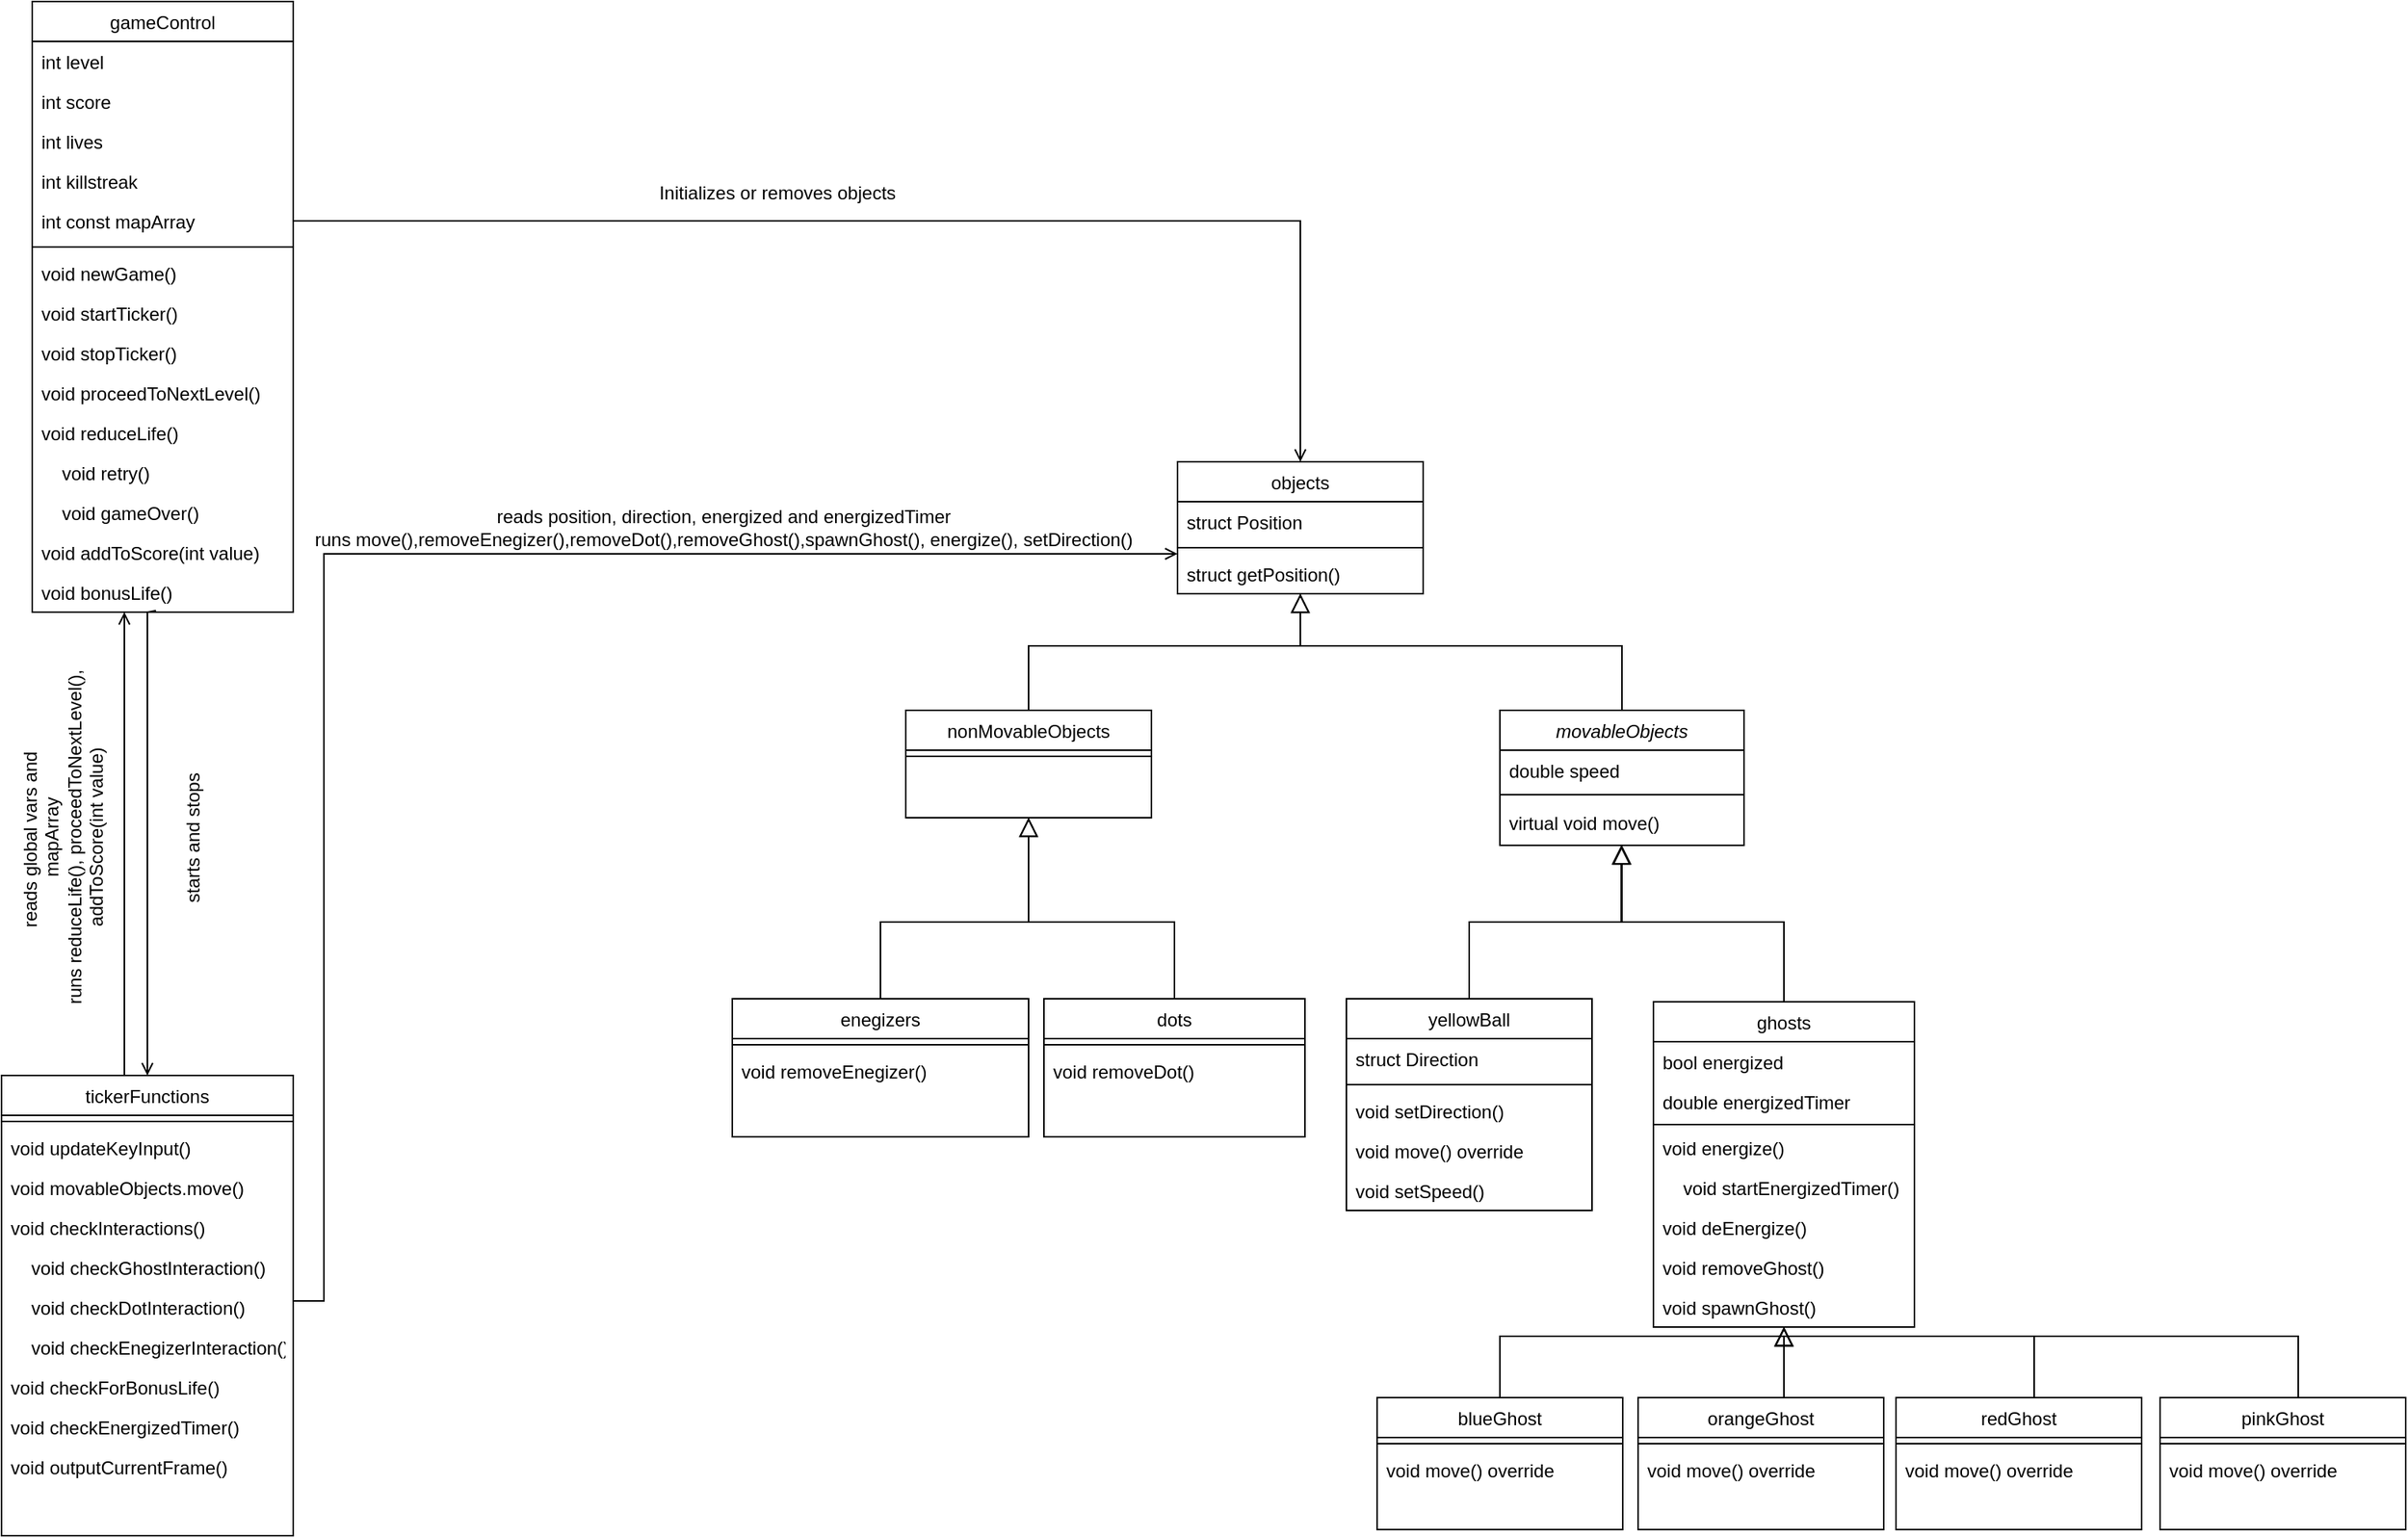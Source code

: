 <mxfile version="24.0.2" type="github">
  <diagram id="C5RBs43oDa-KdzZeNtuy" name="Page-1">
    <mxGraphModel dx="1228" dy="793" grid="1" gridSize="10" guides="1" tooltips="1" connect="1" arrows="1" fold="1" page="1" pageScale="1" pageWidth="827" pageHeight="1169" math="0" shadow="0">
      <root>
        <mxCell id="WIyWlLk6GJQsqaUBKTNV-0" />
        <mxCell id="WIyWlLk6GJQsqaUBKTNV-1" parent="WIyWlLk6GJQsqaUBKTNV-0" />
        <mxCell id="w851pKSxIfPn8DjjTbge-83" style="edgeStyle=orthogonalEdgeStyle;rounded=0;orthogonalLoop=1;jettySize=auto;html=1;endArrow=block;endFill=0;endSize=10;" edge="1" parent="WIyWlLk6GJQsqaUBKTNV-1" source="zkfFHV4jXpPFQw0GAbJ--0" target="w851pKSxIfPn8DjjTbge-21">
          <mxGeometry relative="1" as="geometry">
            <Array as="points">
              <mxPoint x="276" y="460" />
              <mxPoint x="66" y="460" />
            </Array>
          </mxGeometry>
        </mxCell>
        <mxCell id="zkfFHV4jXpPFQw0GAbJ--0" value="movableObjects" style="swimlane;fontStyle=2;align=center;verticalAlign=top;childLayout=stackLayout;horizontal=1;startSize=26;horizontalStack=0;resizeParent=1;resizeLast=0;collapsible=1;marginBottom=0;rounded=0;shadow=0;strokeWidth=1;" parent="WIyWlLk6GJQsqaUBKTNV-1" vertex="1">
          <mxGeometry x="196" y="502" width="159" height="88" as="geometry">
            <mxRectangle x="230" y="140" width="160" height="26" as="alternateBounds" />
          </mxGeometry>
        </mxCell>
        <mxCell id="w851pKSxIfPn8DjjTbge-73" value="double speed" style="text;align=left;verticalAlign=top;spacingLeft=4;spacingRight=4;overflow=hidden;rotatable=0;points=[[0,0.5],[1,0.5]];portConstraint=eastwest;" vertex="1" parent="zkfFHV4jXpPFQw0GAbJ--0">
          <mxGeometry y="26" width="159" height="24" as="geometry" />
        </mxCell>
        <mxCell id="zkfFHV4jXpPFQw0GAbJ--4" value="" style="line;html=1;strokeWidth=1;align=left;verticalAlign=middle;spacingTop=-1;spacingLeft=3;spacingRight=3;rotatable=0;labelPosition=right;points=[];portConstraint=eastwest;" parent="zkfFHV4jXpPFQw0GAbJ--0" vertex="1">
          <mxGeometry y="50" width="159" height="10" as="geometry" />
        </mxCell>
        <mxCell id="w851pKSxIfPn8DjjTbge-55" value="virtual void move()" style="text;align=left;verticalAlign=top;spacingLeft=4;spacingRight=4;overflow=hidden;rotatable=0;points=[[0,0.5],[1,0.5]];portConstraint=eastwest;" vertex="1" parent="zkfFHV4jXpPFQw0GAbJ--0">
          <mxGeometry y="60" width="159" height="26" as="geometry" />
        </mxCell>
        <mxCell id="zkfFHV4jXpPFQw0GAbJ--6" value="yellowBall" style="swimlane;fontStyle=0;align=center;verticalAlign=top;childLayout=stackLayout;horizontal=1;startSize=26;horizontalStack=0;resizeParent=1;resizeLast=0;collapsible=1;marginBottom=0;rounded=0;shadow=0;strokeWidth=1;" parent="WIyWlLk6GJQsqaUBKTNV-1" vertex="1">
          <mxGeometry x="96" y="690" width="160" height="138" as="geometry">
            <mxRectangle x="130" y="380" width="160" height="26" as="alternateBounds" />
          </mxGeometry>
        </mxCell>
        <mxCell id="zkfFHV4jXpPFQw0GAbJ--7" value="struct Direction" style="text;align=left;verticalAlign=top;spacingLeft=4;spacingRight=4;overflow=hidden;rotatable=0;points=[[0,0.5],[1,0.5]];portConstraint=eastwest;" parent="zkfFHV4jXpPFQw0GAbJ--6" vertex="1">
          <mxGeometry y="26" width="160" height="26" as="geometry" />
        </mxCell>
        <mxCell id="zkfFHV4jXpPFQw0GAbJ--9" value="" style="line;html=1;strokeWidth=1;align=left;verticalAlign=middle;spacingTop=-1;spacingLeft=3;spacingRight=3;rotatable=0;labelPosition=right;points=[];portConstraint=eastwest;" parent="zkfFHV4jXpPFQw0GAbJ--6" vertex="1">
          <mxGeometry y="52" width="160" height="8" as="geometry" />
        </mxCell>
        <mxCell id="w851pKSxIfPn8DjjTbge-161" value="void setDirection()" style="text;align=left;verticalAlign=top;spacingLeft=4;spacingRight=4;overflow=hidden;rotatable=0;points=[[0,0.5],[1,0.5]];portConstraint=eastwest;fontStyle=0" vertex="1" parent="zkfFHV4jXpPFQw0GAbJ--6">
          <mxGeometry y="60" width="160" height="26" as="geometry" />
        </mxCell>
        <mxCell id="zkfFHV4jXpPFQw0GAbJ--10" value="void move() override" style="text;align=left;verticalAlign=top;spacingLeft=4;spacingRight=4;overflow=hidden;rotatable=0;points=[[0,0.5],[1,0.5]];portConstraint=eastwest;fontStyle=0" parent="zkfFHV4jXpPFQw0GAbJ--6" vertex="1">
          <mxGeometry y="86" width="160" height="26" as="geometry" />
        </mxCell>
        <mxCell id="w851pKSxIfPn8DjjTbge-174" value="void setSpeed()" style="text;align=left;verticalAlign=top;spacingLeft=4;spacingRight=4;overflow=hidden;rotatable=0;points=[[0,0.5],[1,0.5]];portConstraint=eastwest;fontStyle=0" vertex="1" parent="zkfFHV4jXpPFQw0GAbJ--6">
          <mxGeometry y="112" width="160" height="26" as="geometry" />
        </mxCell>
        <mxCell id="zkfFHV4jXpPFQw0GAbJ--12" value="" style="endArrow=block;endSize=10;endFill=0;shadow=0;strokeWidth=1;rounded=0;edgeStyle=elbowEdgeStyle;elbow=vertical;" parent="WIyWlLk6GJQsqaUBKTNV-1" source="zkfFHV4jXpPFQw0GAbJ--6" target="zkfFHV4jXpPFQw0GAbJ--0" edge="1">
          <mxGeometry width="160" relative="1" as="geometry">
            <mxPoint x="175" y="533" as="sourcePoint" />
            <mxPoint x="175" y="533" as="targetPoint" />
          </mxGeometry>
        </mxCell>
        <mxCell id="zkfFHV4jXpPFQw0GAbJ--13" value="ghosts" style="swimlane;fontStyle=0;align=center;verticalAlign=top;childLayout=stackLayout;horizontal=1;startSize=26;horizontalStack=0;resizeParent=1;resizeLast=0;collapsible=1;marginBottom=0;rounded=0;shadow=0;strokeWidth=1;" parent="WIyWlLk6GJQsqaUBKTNV-1" vertex="1">
          <mxGeometry x="296" y="692" width="170" height="212" as="geometry">
            <mxRectangle x="340" y="380" width="170" height="26" as="alternateBounds" />
          </mxGeometry>
        </mxCell>
        <mxCell id="w851pKSxIfPn8DjjTbge-52" value="bool energized" style="text;align=left;verticalAlign=top;spacingLeft=4;spacingRight=4;overflow=hidden;rotatable=0;points=[[0,0.5],[1,0.5]];portConstraint=eastwest;" vertex="1" parent="zkfFHV4jXpPFQw0GAbJ--13">
          <mxGeometry y="26" width="170" height="26" as="geometry" />
        </mxCell>
        <mxCell id="w851pKSxIfPn8DjjTbge-140" value="double energizedTimer" style="text;align=left;verticalAlign=top;spacingLeft=4;spacingRight=4;overflow=hidden;rotatable=0;points=[[0,0.5],[1,0.5]];portConstraint=eastwest;" vertex="1" parent="zkfFHV4jXpPFQw0GAbJ--13">
          <mxGeometry y="52" width="170" height="26" as="geometry" />
        </mxCell>
        <mxCell id="zkfFHV4jXpPFQw0GAbJ--15" value="" style="line;html=1;strokeWidth=1;align=left;verticalAlign=middle;spacingTop=-1;spacingLeft=3;spacingRight=3;rotatable=0;labelPosition=right;points=[];portConstraint=eastwest;" parent="zkfFHV4jXpPFQw0GAbJ--13" vertex="1">
          <mxGeometry y="78" width="170" height="4" as="geometry" />
        </mxCell>
        <mxCell id="w851pKSxIfPn8DjjTbge-53" value="void energize()" style="text;align=left;verticalAlign=top;spacingLeft=4;spacingRight=4;overflow=hidden;rotatable=0;points=[[0,0.5],[1,0.5]];portConstraint=eastwest;" vertex="1" parent="zkfFHV4jXpPFQw0GAbJ--13">
          <mxGeometry y="82" width="170" height="26" as="geometry" />
        </mxCell>
        <mxCell id="w851pKSxIfPn8DjjTbge-139" value="    void startEnergizedTimer()" style="text;align=left;verticalAlign=top;spacingLeft=4;spacingRight=4;overflow=hidden;rotatable=0;points=[[0,0.5],[1,0.5]];portConstraint=eastwest;" vertex="1" parent="zkfFHV4jXpPFQw0GAbJ--13">
          <mxGeometry y="108" width="170" height="26" as="geometry" />
        </mxCell>
        <mxCell id="w851pKSxIfPn8DjjTbge-173" value="void deEnergize()" style="text;align=left;verticalAlign=top;spacingLeft=4;spacingRight=4;overflow=hidden;rotatable=0;points=[[0,0.5],[1,0.5]];portConstraint=eastwest;" vertex="1" parent="zkfFHV4jXpPFQw0GAbJ--13">
          <mxGeometry y="134" width="170" height="26" as="geometry" />
        </mxCell>
        <mxCell id="w851pKSxIfPn8DjjTbge-65" value="void removeGhost()" style="text;align=left;verticalAlign=top;spacingLeft=4;spacingRight=4;overflow=hidden;rotatable=0;points=[[0,0.5],[1,0.5]];portConstraint=eastwest;" vertex="1" parent="zkfFHV4jXpPFQw0GAbJ--13">
          <mxGeometry y="160" width="170" height="26" as="geometry" />
        </mxCell>
        <mxCell id="w851pKSxIfPn8DjjTbge-6" value="void spawnGhost()" style="text;align=left;verticalAlign=top;spacingLeft=4;spacingRight=4;overflow=hidden;rotatable=0;points=[[0,0.5],[1,0.5]];portConstraint=eastwest;" vertex="1" parent="zkfFHV4jXpPFQw0GAbJ--13">
          <mxGeometry y="186" width="170" height="26" as="geometry" />
        </mxCell>
        <mxCell id="zkfFHV4jXpPFQw0GAbJ--16" value="" style="endArrow=block;endSize=10;endFill=0;shadow=0;strokeWidth=1;rounded=0;edgeStyle=elbowEdgeStyle;elbow=vertical;" parent="WIyWlLk6GJQsqaUBKTNV-1" source="zkfFHV4jXpPFQw0GAbJ--13" target="zkfFHV4jXpPFQw0GAbJ--0" edge="1">
          <mxGeometry width="160" relative="1" as="geometry">
            <mxPoint x="185" y="703" as="sourcePoint" />
            <mxPoint x="285" y="601" as="targetPoint" />
            <Array as="points">
              <mxPoint x="275" y="640" />
            </Array>
          </mxGeometry>
        </mxCell>
        <mxCell id="w851pKSxIfPn8DjjTbge-76" style="edgeStyle=orthogonalEdgeStyle;rounded=0;orthogonalLoop=1;jettySize=auto;html=1;entryX=0.5;entryY=1;entryDx=0;entryDy=0;endArrow=block;endFill=0;endSize=10;" edge="1" parent="WIyWlLk6GJQsqaUBKTNV-1" source="w851pKSxIfPn8DjjTbge-2" target="zkfFHV4jXpPFQw0GAbJ--13">
          <mxGeometry relative="1" as="geometry">
            <Array as="points">
              <mxPoint x="196" y="910" />
              <mxPoint x="381" y="910" />
            </Array>
          </mxGeometry>
        </mxCell>
        <mxCell id="w851pKSxIfPn8DjjTbge-2" value="blueGhost" style="swimlane;fontStyle=0;align=center;verticalAlign=top;childLayout=stackLayout;horizontal=1;startSize=26;horizontalStack=0;resizeParent=1;resizeLast=0;collapsible=1;marginBottom=0;rounded=0;shadow=0;strokeWidth=1;" vertex="1" parent="WIyWlLk6GJQsqaUBKTNV-1">
          <mxGeometry x="116" y="950" width="160" height="86" as="geometry">
            <mxRectangle x="340" y="380" width="170" height="26" as="alternateBounds" />
          </mxGeometry>
        </mxCell>
        <mxCell id="w851pKSxIfPn8DjjTbge-4" value="" style="line;html=1;strokeWidth=1;align=left;verticalAlign=middle;spacingTop=-1;spacingLeft=3;spacingRight=3;rotatable=0;labelPosition=right;points=[];portConstraint=eastwest;" vertex="1" parent="w851pKSxIfPn8DjjTbge-2">
          <mxGeometry y="26" width="160" height="8" as="geometry" />
        </mxCell>
        <mxCell id="w851pKSxIfPn8DjjTbge-66" value="void move() override" style="text;align=left;verticalAlign=top;spacingLeft=4;spacingRight=4;overflow=hidden;rotatable=0;points=[[0,0.5],[1,0.5]];portConstraint=eastwest;" vertex="1" parent="w851pKSxIfPn8DjjTbge-2">
          <mxGeometry y="34" width="160" height="26" as="geometry" />
        </mxCell>
        <mxCell id="w851pKSxIfPn8DjjTbge-71" style="text;align=left;verticalAlign=top;spacingLeft=4;spacingRight=4;overflow=hidden;rotatable=0;points=[[0,0.5],[1,0.5]];portConstraint=eastwest;" vertex="1" parent="w851pKSxIfPn8DjjTbge-2">
          <mxGeometry y="60" width="160" height="26" as="geometry" />
        </mxCell>
        <mxCell id="w851pKSxIfPn8DjjTbge-77" style="edgeStyle=orthogonalEdgeStyle;rounded=0;orthogonalLoop=1;jettySize=auto;html=1;entryX=0.5;entryY=1;entryDx=0;entryDy=0;endArrow=block;endFill=0;endSize=10;" edge="1" parent="WIyWlLk6GJQsqaUBKTNV-1" source="w851pKSxIfPn8DjjTbge-5" target="zkfFHV4jXpPFQw0GAbJ--13">
          <mxGeometry relative="1" as="geometry">
            <Array as="points">
              <mxPoint x="544" y="910" />
              <mxPoint x="381" y="910" />
            </Array>
          </mxGeometry>
        </mxCell>
        <mxCell id="w851pKSxIfPn8DjjTbge-5" value="redGhost" style="swimlane;fontStyle=0;align=center;verticalAlign=top;childLayout=stackLayout;horizontal=1;startSize=26;horizontalStack=0;resizeParent=1;resizeLast=0;collapsible=1;marginBottom=0;rounded=0;shadow=0;strokeWidth=1;" vertex="1" parent="WIyWlLk6GJQsqaUBKTNV-1">
          <mxGeometry x="454" y="950" width="160" height="86" as="geometry">
            <mxRectangle x="340" y="380" width="170" height="26" as="alternateBounds" />
          </mxGeometry>
        </mxCell>
        <mxCell id="w851pKSxIfPn8DjjTbge-7" value="" style="line;html=1;strokeWidth=1;align=left;verticalAlign=middle;spacingTop=-1;spacingLeft=3;spacingRight=3;rotatable=0;labelPosition=right;points=[];portConstraint=eastwest;" vertex="1" parent="w851pKSxIfPn8DjjTbge-5">
          <mxGeometry y="26" width="160" height="8" as="geometry" />
        </mxCell>
        <mxCell id="w851pKSxIfPn8DjjTbge-68" value="void move() override" style="text;align=left;verticalAlign=top;spacingLeft=4;spacingRight=4;overflow=hidden;rotatable=0;points=[[0,0.5],[1,0.5]];portConstraint=eastwest;" vertex="1" parent="w851pKSxIfPn8DjjTbge-5">
          <mxGeometry y="34" width="160" height="26" as="geometry" />
        </mxCell>
        <mxCell id="w851pKSxIfPn8DjjTbge-78" style="edgeStyle=orthogonalEdgeStyle;rounded=0;orthogonalLoop=1;jettySize=auto;html=1;entryX=0.5;entryY=1;entryDx=0;entryDy=0;endArrow=block;endFill=0;endSize=10;exitX=0.5;exitY=0;exitDx=0;exitDy=0;" edge="1" parent="WIyWlLk6GJQsqaUBKTNV-1" source="w851pKSxIfPn8DjjTbge-8" target="zkfFHV4jXpPFQw0GAbJ--13">
          <mxGeometry relative="1" as="geometry">
            <mxPoint x="716" y="930" as="sourcePoint" />
            <Array as="points">
              <mxPoint x="716" y="950" />
              <mxPoint x="716" y="910" />
              <mxPoint x="381" y="910" />
            </Array>
          </mxGeometry>
        </mxCell>
        <mxCell id="w851pKSxIfPn8DjjTbge-8" value="pinkGhost" style="swimlane;fontStyle=0;align=center;verticalAlign=top;childLayout=stackLayout;horizontal=1;startSize=26;horizontalStack=0;resizeParent=1;resizeLast=0;collapsible=1;marginBottom=0;rounded=0;shadow=0;strokeWidth=1;" vertex="1" parent="WIyWlLk6GJQsqaUBKTNV-1">
          <mxGeometry x="626" y="950" width="160" height="86" as="geometry">
            <mxRectangle x="340" y="380" width="170" height="26" as="alternateBounds" />
          </mxGeometry>
        </mxCell>
        <mxCell id="w851pKSxIfPn8DjjTbge-10" value="" style="line;html=1;strokeWidth=1;align=left;verticalAlign=middle;spacingTop=-1;spacingLeft=3;spacingRight=3;rotatable=0;labelPosition=right;points=[];portConstraint=eastwest;" vertex="1" parent="w851pKSxIfPn8DjjTbge-8">
          <mxGeometry y="26" width="160" height="8" as="geometry" />
        </mxCell>
        <mxCell id="w851pKSxIfPn8DjjTbge-69" value="void move() override" style="text;align=left;verticalAlign=top;spacingLeft=4;spacingRight=4;overflow=hidden;rotatable=0;points=[[0,0.5],[1,0.5]];portConstraint=eastwest;" vertex="1" parent="w851pKSxIfPn8DjjTbge-8">
          <mxGeometry y="34" width="160" height="26" as="geometry" />
        </mxCell>
        <mxCell id="w851pKSxIfPn8DjjTbge-58" style="edgeStyle=orthogonalEdgeStyle;rounded=0;orthogonalLoop=1;jettySize=auto;html=1;entryX=0.5;entryY=1;entryDx=0;entryDy=0;endArrow=block;endFill=0;endSize=10;" edge="1" parent="WIyWlLk6GJQsqaUBKTNV-1" source="w851pKSxIfPn8DjjTbge-11" target="zkfFHV4jXpPFQw0GAbJ--13">
          <mxGeometry relative="1" as="geometry">
            <Array as="points">
              <mxPoint x="381" y="920" />
              <mxPoint x="381" y="920" />
            </Array>
          </mxGeometry>
        </mxCell>
        <mxCell id="w851pKSxIfPn8DjjTbge-11" value="orangeGhost" style="swimlane;fontStyle=0;align=center;verticalAlign=top;childLayout=stackLayout;horizontal=1;startSize=26;horizontalStack=0;resizeParent=1;resizeLast=0;collapsible=1;marginBottom=0;rounded=0;shadow=0;strokeWidth=1;" vertex="1" parent="WIyWlLk6GJQsqaUBKTNV-1">
          <mxGeometry x="286" y="950" width="160" height="86" as="geometry">
            <mxRectangle x="340" y="380" width="170" height="26" as="alternateBounds" />
          </mxGeometry>
        </mxCell>
        <mxCell id="w851pKSxIfPn8DjjTbge-13" value="" style="line;html=1;strokeWidth=1;align=left;verticalAlign=middle;spacingTop=-1;spacingLeft=3;spacingRight=3;rotatable=0;labelPosition=right;points=[];portConstraint=eastwest;" vertex="1" parent="w851pKSxIfPn8DjjTbge-11">
          <mxGeometry y="26" width="160" height="8" as="geometry" />
        </mxCell>
        <mxCell id="w851pKSxIfPn8DjjTbge-67" value="void move() override" style="text;align=left;verticalAlign=top;spacingLeft=4;spacingRight=4;overflow=hidden;rotatable=0;points=[[0,0.5],[1,0.5]];portConstraint=eastwest;" vertex="1" parent="w851pKSxIfPn8DjjTbge-11">
          <mxGeometry y="34" width="160" height="26" as="geometry" />
        </mxCell>
        <mxCell id="w851pKSxIfPn8DjjTbge-21" value="objects" style="swimlane;fontStyle=0;align=center;verticalAlign=top;childLayout=stackLayout;horizontal=1;startSize=26;horizontalStack=0;resizeParent=1;resizeLast=0;collapsible=1;marginBottom=0;rounded=0;shadow=0;strokeWidth=1;" vertex="1" parent="WIyWlLk6GJQsqaUBKTNV-1">
          <mxGeometry x="-14" y="340" width="160" height="86" as="geometry">
            <mxRectangle x="340" y="380" width="170" height="26" as="alternateBounds" />
          </mxGeometry>
        </mxCell>
        <mxCell id="w851pKSxIfPn8DjjTbge-22" value="struct Position" style="text;align=left;verticalAlign=top;spacingLeft=4;spacingRight=4;overflow=hidden;rotatable=0;points=[[0,0.5],[1,0.5]];portConstraint=eastwest;" vertex="1" parent="w851pKSxIfPn8DjjTbge-21">
          <mxGeometry y="26" width="160" height="26" as="geometry" />
        </mxCell>
        <mxCell id="w851pKSxIfPn8DjjTbge-23" value="" style="line;html=1;strokeWidth=1;align=left;verticalAlign=middle;spacingTop=-1;spacingLeft=3;spacingRight=3;rotatable=0;labelPosition=right;points=[];portConstraint=eastwest;" vertex="1" parent="w851pKSxIfPn8DjjTbge-21">
          <mxGeometry y="52" width="160" height="8" as="geometry" />
        </mxCell>
        <mxCell id="w851pKSxIfPn8DjjTbge-54" value="struct getPosition()" style="text;align=left;verticalAlign=top;spacingLeft=4;spacingRight=4;overflow=hidden;rotatable=0;points=[[0,0.5],[1,0.5]];portConstraint=eastwest;" vertex="1" parent="w851pKSxIfPn8DjjTbge-21">
          <mxGeometry y="60" width="160" height="26" as="geometry" />
        </mxCell>
        <mxCell id="w851pKSxIfPn8DjjTbge-81" style="edgeStyle=orthogonalEdgeStyle;rounded=0;orthogonalLoop=1;jettySize=auto;html=1;endArrow=block;endFill=0;endSize=10;" edge="1" parent="WIyWlLk6GJQsqaUBKTNV-1" source="w851pKSxIfPn8DjjTbge-24" target="w851pKSxIfPn8DjjTbge-21">
          <mxGeometry relative="1" as="geometry">
            <Array as="points">
              <mxPoint x="-111" y="460" />
              <mxPoint x="66" y="460" />
            </Array>
          </mxGeometry>
        </mxCell>
        <mxCell id="w851pKSxIfPn8DjjTbge-24" value="nonMovableObjects" style="swimlane;fontStyle=0;align=center;verticalAlign=top;childLayout=stackLayout;horizontal=1;startSize=26;horizontalStack=0;resizeParent=1;resizeLast=0;collapsible=1;marginBottom=0;rounded=0;shadow=0;strokeWidth=1;" vertex="1" parent="WIyWlLk6GJQsqaUBKTNV-1">
          <mxGeometry x="-191" y="502" width="160" height="70" as="geometry">
            <mxRectangle x="340" y="380" width="170" height="26" as="alternateBounds" />
          </mxGeometry>
        </mxCell>
        <mxCell id="w851pKSxIfPn8DjjTbge-26" value="" style="line;html=1;strokeWidth=1;align=left;verticalAlign=middle;spacingTop=-1;spacingLeft=3;spacingRight=3;rotatable=0;labelPosition=right;points=[];portConstraint=eastwest;" vertex="1" parent="w851pKSxIfPn8DjjTbge-24">
          <mxGeometry y="26" width="160" height="8" as="geometry" />
        </mxCell>
        <mxCell id="w851pKSxIfPn8DjjTbge-43" style="edgeStyle=orthogonalEdgeStyle;rounded=0;orthogonalLoop=1;jettySize=auto;html=1;entryX=0.5;entryY=1;entryDx=0;entryDy=0;endArrow=block;endFill=0;endSize=10;" edge="1" parent="WIyWlLk6GJQsqaUBKTNV-1" source="w851pKSxIfPn8DjjTbge-35" target="w851pKSxIfPn8DjjTbge-24">
          <mxGeometry relative="1" as="geometry">
            <Array as="points">
              <mxPoint x="-207" y="640" />
              <mxPoint x="-111" y="640" />
            </Array>
          </mxGeometry>
        </mxCell>
        <mxCell id="w851pKSxIfPn8DjjTbge-35" value="enegizers" style="swimlane;fontStyle=0;align=center;verticalAlign=top;childLayout=stackLayout;horizontal=1;startSize=26;horizontalStack=0;resizeParent=1;resizeLast=0;collapsible=1;marginBottom=0;rounded=0;shadow=0;strokeWidth=1;" vertex="1" parent="WIyWlLk6GJQsqaUBKTNV-1">
          <mxGeometry x="-304" y="690" width="193" height="90" as="geometry">
            <mxRectangle x="340" y="380" width="170" height="26" as="alternateBounds" />
          </mxGeometry>
        </mxCell>
        <mxCell id="w851pKSxIfPn8DjjTbge-37" value="" style="line;html=1;strokeWidth=1;align=left;verticalAlign=middle;spacingTop=-1;spacingLeft=3;spacingRight=3;rotatable=0;labelPosition=right;points=[];portConstraint=eastwest;" vertex="1" parent="w851pKSxIfPn8DjjTbge-35">
          <mxGeometry y="26" width="193" height="8" as="geometry" />
        </mxCell>
        <mxCell id="w851pKSxIfPn8DjjTbge-38" value="void removeEnegizer()" style="text;align=left;verticalAlign=top;spacingLeft=4;spacingRight=4;overflow=hidden;rotatable=0;points=[[0,0.5],[1,0.5]];portConstraint=eastwest;" vertex="1" parent="w851pKSxIfPn8DjjTbge-35">
          <mxGeometry y="34" width="193" height="26" as="geometry" />
        </mxCell>
        <mxCell id="w851pKSxIfPn8DjjTbge-47" style="edgeStyle=orthogonalEdgeStyle;rounded=0;orthogonalLoop=1;jettySize=auto;html=1;entryX=0.5;entryY=1;entryDx=0;entryDy=0;endArrow=block;endFill=0;endSize=10;" edge="1" parent="WIyWlLk6GJQsqaUBKTNV-1" source="w851pKSxIfPn8DjjTbge-39" target="w851pKSxIfPn8DjjTbge-24">
          <mxGeometry relative="1" as="geometry">
            <Array as="points">
              <mxPoint x="-16" y="640" />
              <mxPoint x="-111" y="640" />
            </Array>
          </mxGeometry>
        </mxCell>
        <mxCell id="w851pKSxIfPn8DjjTbge-39" value="dots" style="swimlane;fontStyle=0;align=center;verticalAlign=top;childLayout=stackLayout;horizontal=1;startSize=26;horizontalStack=0;resizeParent=1;resizeLast=0;collapsible=1;marginBottom=0;rounded=0;shadow=0;strokeWidth=1;" vertex="1" parent="WIyWlLk6GJQsqaUBKTNV-1">
          <mxGeometry x="-101" y="690" width="170" height="90" as="geometry">
            <mxRectangle x="340" y="380" width="170" height="26" as="alternateBounds" />
          </mxGeometry>
        </mxCell>
        <mxCell id="w851pKSxIfPn8DjjTbge-41" value="" style="line;html=1;strokeWidth=1;align=left;verticalAlign=middle;spacingTop=-1;spacingLeft=3;spacingRight=3;rotatable=0;labelPosition=right;points=[];portConstraint=eastwest;" vertex="1" parent="w851pKSxIfPn8DjjTbge-39">
          <mxGeometry y="26" width="170" height="8" as="geometry" />
        </mxCell>
        <mxCell id="w851pKSxIfPn8DjjTbge-42" value="void removeDot()" style="text;align=left;verticalAlign=top;spacingLeft=4;spacingRight=4;overflow=hidden;rotatable=0;points=[[0,0.5],[1,0.5]];portConstraint=eastwest;" vertex="1" parent="w851pKSxIfPn8DjjTbge-39">
          <mxGeometry y="34" width="170" height="26" as="geometry" />
        </mxCell>
        <mxCell id="w851pKSxIfPn8DjjTbge-159" style="edgeStyle=orthogonalEdgeStyle;rounded=0;orthogonalLoop=1;jettySize=auto;html=1;exitX=0.474;exitY=0.962;exitDx=0;exitDy=0;endArrow=open;endFill=0;exitPerimeter=0;" edge="1" parent="WIyWlLk6GJQsqaUBKTNV-1" source="w851pKSxIfPn8DjjTbge-176" target="w851pKSxIfPn8DjjTbge-95">
          <mxGeometry relative="1" as="geometry">
            <Array as="points">
              <mxPoint x="-685" y="438" />
            </Array>
          </mxGeometry>
        </mxCell>
        <mxCell id="w851pKSxIfPn8DjjTbge-84" value="gameControl" style="swimlane;fontStyle=0;align=center;verticalAlign=top;childLayout=stackLayout;horizontal=1;startSize=26;horizontalStack=0;resizeParent=1;resizeLast=0;collapsible=1;marginBottom=0;rounded=0;shadow=0;strokeWidth=1;" vertex="1" parent="WIyWlLk6GJQsqaUBKTNV-1">
          <mxGeometry x="-760" y="40" width="170" height="398" as="geometry">
            <mxRectangle x="340" y="380" width="170" height="26" as="alternateBounds" />
          </mxGeometry>
        </mxCell>
        <mxCell id="w851pKSxIfPn8DjjTbge-85" value="int level" style="text;align=left;verticalAlign=top;spacingLeft=4;spacingRight=4;overflow=hidden;rotatable=0;points=[[0,0.5],[1,0.5]];portConstraint=eastwest;" vertex="1" parent="w851pKSxIfPn8DjjTbge-84">
          <mxGeometry y="26" width="170" height="26" as="geometry" />
        </mxCell>
        <mxCell id="w851pKSxIfPn8DjjTbge-88" value="int score" style="text;align=left;verticalAlign=top;spacingLeft=4;spacingRight=4;overflow=hidden;rotatable=0;points=[[0,0.5],[1,0.5]];portConstraint=eastwest;" vertex="1" parent="w851pKSxIfPn8DjjTbge-84">
          <mxGeometry y="52" width="170" height="26" as="geometry" />
        </mxCell>
        <mxCell id="w851pKSxIfPn8DjjTbge-89" value="int lives" style="text;align=left;verticalAlign=top;spacingLeft=4;spacingRight=4;overflow=hidden;rotatable=0;points=[[0,0.5],[1,0.5]];portConstraint=eastwest;" vertex="1" parent="w851pKSxIfPn8DjjTbge-84">
          <mxGeometry y="78" width="170" height="26" as="geometry" />
        </mxCell>
        <mxCell id="w851pKSxIfPn8DjjTbge-90" value="int killstreak" style="text;align=left;verticalAlign=top;spacingLeft=4;spacingRight=4;overflow=hidden;rotatable=0;points=[[0,0.5],[1,0.5]];portConstraint=eastwest;" vertex="1" parent="w851pKSxIfPn8DjjTbge-84">
          <mxGeometry y="104" width="170" height="26" as="geometry" />
        </mxCell>
        <mxCell id="w851pKSxIfPn8DjjTbge-144" value="int const mapArray" style="text;align=left;verticalAlign=top;spacingLeft=4;spacingRight=4;overflow=hidden;rotatable=0;points=[[0,0.5],[1,0.5]];portConstraint=eastwest;" vertex="1" parent="w851pKSxIfPn8DjjTbge-84">
          <mxGeometry y="130" width="170" height="26" as="geometry" />
        </mxCell>
        <mxCell id="w851pKSxIfPn8DjjTbge-86" value="" style="line;html=1;strokeWidth=1;align=left;verticalAlign=middle;spacingTop=-1;spacingLeft=3;spacingRight=3;rotatable=0;labelPosition=right;points=[];portConstraint=eastwest;" vertex="1" parent="w851pKSxIfPn8DjjTbge-84">
          <mxGeometry y="156" width="170" height="8" as="geometry" />
        </mxCell>
        <mxCell id="w851pKSxIfPn8DjjTbge-105" value="void newGame()" style="text;align=left;verticalAlign=top;spacingLeft=4;spacingRight=4;overflow=hidden;rotatable=0;points=[[0,0.5],[1,0.5]];portConstraint=eastwest;" vertex="1" parent="w851pKSxIfPn8DjjTbge-84">
          <mxGeometry y="164" width="170" height="26" as="geometry" />
        </mxCell>
        <mxCell id="w851pKSxIfPn8DjjTbge-170" value="void startTicker()" style="text;align=left;verticalAlign=top;spacingLeft=4;spacingRight=4;overflow=hidden;rotatable=0;points=[[0,0.5],[1,0.5]];portConstraint=eastwest;" vertex="1" parent="w851pKSxIfPn8DjjTbge-84">
          <mxGeometry y="190" width="170" height="26" as="geometry" />
        </mxCell>
        <mxCell id="w851pKSxIfPn8DjjTbge-171" value="void stopTicker()" style="text;align=left;verticalAlign=top;spacingLeft=4;spacingRight=4;overflow=hidden;rotatable=0;points=[[0,0.5],[1,0.5]];portConstraint=eastwest;" vertex="1" parent="w851pKSxIfPn8DjjTbge-84">
          <mxGeometry y="216" width="170" height="26" as="geometry" />
        </mxCell>
        <mxCell id="w851pKSxIfPn8DjjTbge-120" value="void proceedToNextLevel()" style="text;align=left;verticalAlign=top;spacingLeft=4;spacingRight=4;overflow=hidden;rotatable=0;points=[[0,0.5],[1,0.5]];portConstraint=eastwest;" vertex="1" parent="w851pKSxIfPn8DjjTbge-84">
          <mxGeometry y="242" width="170" height="26" as="geometry" />
        </mxCell>
        <mxCell id="w851pKSxIfPn8DjjTbge-93" value="void reduceLife()" style="text;align=left;verticalAlign=top;spacingLeft=4;spacingRight=4;overflow=hidden;rotatable=0;points=[[0,0.5],[1,0.5]];portConstraint=eastwest;" vertex="1" parent="w851pKSxIfPn8DjjTbge-84">
          <mxGeometry y="268" width="170" height="26" as="geometry" />
        </mxCell>
        <mxCell id="w851pKSxIfPn8DjjTbge-107" value="    void retry()" style="text;align=left;verticalAlign=top;spacingLeft=4;spacingRight=4;overflow=hidden;rotatable=0;points=[[0,0.5],[1,0.5]];portConstraint=eastwest;" vertex="1" parent="w851pKSxIfPn8DjjTbge-84">
          <mxGeometry y="294" width="170" height="26" as="geometry" />
        </mxCell>
        <mxCell id="w851pKSxIfPn8DjjTbge-111" value="    void gameOver()" style="text;align=left;verticalAlign=top;spacingLeft=4;spacingRight=4;overflow=hidden;rotatable=0;points=[[0,0.5],[1,0.5]];portConstraint=eastwest;" vertex="1" parent="w851pKSxIfPn8DjjTbge-84">
          <mxGeometry y="320" width="170" height="26" as="geometry" />
        </mxCell>
        <mxCell id="w851pKSxIfPn8DjjTbge-92" value="void addToScore(int value)" style="text;align=left;verticalAlign=top;spacingLeft=4;spacingRight=4;overflow=hidden;rotatable=0;points=[[0,0.5],[1,0.5]];portConstraint=eastwest;" vertex="1" parent="w851pKSxIfPn8DjjTbge-84">
          <mxGeometry y="346" width="170" height="26" as="geometry" />
        </mxCell>
        <mxCell id="w851pKSxIfPn8DjjTbge-176" value="void bonusLife()" style="text;align=left;verticalAlign=top;spacingLeft=4;spacingRight=4;overflow=hidden;rotatable=0;points=[[0,0.5],[1,0.5]];portConstraint=eastwest;" vertex="1" parent="w851pKSxIfPn8DjjTbge-84">
          <mxGeometry y="372" width="170" height="26" as="geometry" />
        </mxCell>
        <mxCell id="w851pKSxIfPn8DjjTbge-152" style="edgeStyle=orthogonalEdgeStyle;rounded=0;orthogonalLoop=1;jettySize=auto;html=1;endArrow=open;endFill=0;" edge="1" parent="WIyWlLk6GJQsqaUBKTNV-1" source="w851pKSxIfPn8DjjTbge-95" target="w851pKSxIfPn8DjjTbge-84">
          <mxGeometry relative="1" as="geometry">
            <Array as="points">
              <mxPoint x="-700" y="590" />
              <mxPoint x="-700" y="590" />
            </Array>
          </mxGeometry>
        </mxCell>
        <mxCell id="w851pKSxIfPn8DjjTbge-160" style="edgeStyle=orthogonalEdgeStyle;rounded=0;orthogonalLoop=1;jettySize=auto;html=1;endArrow=open;endFill=0;" edge="1" parent="WIyWlLk6GJQsqaUBKTNV-1" source="w851pKSxIfPn8DjjTbge-95" target="w851pKSxIfPn8DjjTbge-21">
          <mxGeometry relative="1" as="geometry">
            <Array as="points">
              <mxPoint x="-570" y="887" />
              <mxPoint x="-570" y="400" />
            </Array>
          </mxGeometry>
        </mxCell>
        <mxCell id="w851pKSxIfPn8DjjTbge-95" value="tickerFunctions" style="swimlane;fontStyle=0;align=center;verticalAlign=top;childLayout=stackLayout;horizontal=1;startSize=26;horizontalStack=0;resizeParent=1;resizeLast=0;collapsible=1;marginBottom=0;rounded=0;shadow=0;strokeWidth=1;" vertex="1" parent="WIyWlLk6GJQsqaUBKTNV-1">
          <mxGeometry x="-780" y="740" width="190" height="300" as="geometry">
            <mxRectangle x="340" y="380" width="170" height="26" as="alternateBounds" />
          </mxGeometry>
        </mxCell>
        <mxCell id="w851pKSxIfPn8DjjTbge-100" value="" style="line;html=1;strokeWidth=1;align=left;verticalAlign=middle;spacingTop=-1;spacingLeft=3;spacingRight=3;rotatable=0;labelPosition=right;points=[];portConstraint=eastwest;" vertex="1" parent="w851pKSxIfPn8DjjTbge-95">
          <mxGeometry y="26" width="190" height="8" as="geometry" />
        </mxCell>
        <mxCell id="w851pKSxIfPn8DjjTbge-163" value="void updateKeyInput()" style="text;align=left;verticalAlign=top;spacingLeft=4;spacingRight=4;overflow=hidden;rotatable=0;points=[[0,0.5],[1,0.5]];portConstraint=eastwest;" vertex="1" parent="w851pKSxIfPn8DjjTbge-95">
          <mxGeometry y="34" width="190" height="26" as="geometry" />
        </mxCell>
        <mxCell id="w851pKSxIfPn8DjjTbge-102" value="void movableObjects.move()" style="text;align=left;verticalAlign=top;spacingLeft=4;spacingRight=4;overflow=hidden;rotatable=0;points=[[0,0.5],[1,0.5]];portConstraint=eastwest;" vertex="1" parent="w851pKSxIfPn8DjjTbge-95">
          <mxGeometry y="60" width="190" height="26" as="geometry" />
        </mxCell>
        <mxCell id="w851pKSxIfPn8DjjTbge-103" value="void checkInteractions()" style="text;align=left;verticalAlign=top;spacingLeft=4;spacingRight=4;overflow=hidden;rotatable=0;points=[[0,0.5],[1,0.5]];portConstraint=eastwest;" vertex="1" parent="w851pKSxIfPn8DjjTbge-95">
          <mxGeometry y="86" width="190" height="26" as="geometry" />
        </mxCell>
        <mxCell id="w851pKSxIfPn8DjjTbge-112" value="    void checkGhostInteraction()" style="text;align=left;verticalAlign=top;spacingLeft=4;spacingRight=4;overflow=hidden;rotatable=0;points=[[0,0.5],[1,0.5]];portConstraint=eastwest;" vertex="1" parent="w851pKSxIfPn8DjjTbge-95">
          <mxGeometry y="112" width="190" height="26" as="geometry" />
        </mxCell>
        <mxCell id="w851pKSxIfPn8DjjTbge-113" value="    void checkDotInteraction()" style="text;align=left;verticalAlign=top;spacingLeft=4;spacingRight=4;overflow=hidden;rotatable=0;points=[[0,0.5],[1,0.5]];portConstraint=eastwest;" vertex="1" parent="w851pKSxIfPn8DjjTbge-95">
          <mxGeometry y="138" width="190" height="26" as="geometry" />
        </mxCell>
        <mxCell id="w851pKSxIfPn8DjjTbge-114" value="    void checkEnegizerInteraction()" style="text;align=left;verticalAlign=top;spacingLeft=4;spacingRight=4;overflow=hidden;rotatable=0;points=[[0,0.5],[1,0.5]];portConstraint=eastwest;" vertex="1" parent="w851pKSxIfPn8DjjTbge-95">
          <mxGeometry y="164" width="190" height="26" as="geometry" />
        </mxCell>
        <mxCell id="w851pKSxIfPn8DjjTbge-104" value="void checkForBonusLife()" style="text;align=left;verticalAlign=top;spacingLeft=4;spacingRight=4;overflow=hidden;rotatable=0;points=[[0,0.5],[1,0.5]];portConstraint=eastwest;" vertex="1" parent="w851pKSxIfPn8DjjTbge-95">
          <mxGeometry y="190" width="190" height="26" as="geometry" />
        </mxCell>
        <mxCell id="w851pKSxIfPn8DjjTbge-101" value="void checkEnergizedTimer()" style="text;align=left;verticalAlign=top;spacingLeft=4;spacingRight=4;overflow=hidden;rotatable=0;points=[[0,0.5],[1,0.5]];portConstraint=eastwest;" vertex="1" parent="w851pKSxIfPn8DjjTbge-95">
          <mxGeometry y="216" width="190" height="26" as="geometry" />
        </mxCell>
        <mxCell id="w851pKSxIfPn8DjjTbge-117" value="void outputCurrentFrame()" style="text;align=left;verticalAlign=top;spacingLeft=4;spacingRight=4;overflow=hidden;rotatable=0;points=[[0,0.5],[1,0.5]];portConstraint=eastwest;" vertex="1" parent="w851pKSxIfPn8DjjTbge-95">
          <mxGeometry y="242" width="190" height="26" as="geometry" />
        </mxCell>
        <mxCell id="w851pKSxIfPn8DjjTbge-145" style="edgeStyle=orthogonalEdgeStyle;rounded=0;orthogonalLoop=1;jettySize=auto;html=1;entryX=0.5;entryY=0;entryDx=0;entryDy=0;endArrow=open;endFill=0;" edge="1" parent="WIyWlLk6GJQsqaUBKTNV-1" source="w851pKSxIfPn8DjjTbge-144" target="w851pKSxIfPn8DjjTbge-21">
          <mxGeometry relative="1" as="geometry" />
        </mxCell>
        <mxCell id="w851pKSxIfPn8DjjTbge-146" value="Initializes or removes objects" style="text;html=1;align=center;verticalAlign=middle;resizable=0;points=[];autosize=1;strokeColor=none;fillColor=none;" vertex="1" parent="WIyWlLk6GJQsqaUBKTNV-1">
          <mxGeometry x="-365" y="150" width="180" height="30" as="geometry" />
        </mxCell>
        <mxCell id="w851pKSxIfPn8DjjTbge-148" value="starts and stops" style="text;html=1;align=center;verticalAlign=middle;whiteSpace=wrap;rounded=0;rotation=-90;" vertex="1" parent="WIyWlLk6GJQsqaUBKTNV-1">
          <mxGeometry x="-710" y="570" width="110" height="30" as="geometry" />
        </mxCell>
        <mxCell id="w851pKSxIfPn8DjjTbge-151" value="reads position, direction, energized and energizedTimer&lt;div&gt;runs move(),removeEnegizer(),removeDot(),removeGhost(),spawnGhost(), energize(), setDirection()&lt;/div&gt;" style="text;html=1;align=center;verticalAlign=middle;resizable=0;points=[];autosize=1;strokeColor=none;fillColor=none;" vertex="1" parent="WIyWlLk6GJQsqaUBKTNV-1">
          <mxGeometry x="-590" y="363" width="560" height="40" as="geometry" />
        </mxCell>
        <mxCell id="w851pKSxIfPn8DjjTbge-157" value="reads global vars and&amp;nbsp;&lt;div&gt;mapArray&lt;/div&gt;&lt;div&gt;runs reduceLife(), proceedToNextLevel(),&lt;/div&gt;&lt;div&gt;addToScore(int value)&lt;/div&gt;" style="text;html=1;align=center;verticalAlign=middle;resizable=0;points=[];autosize=1;strokeColor=none;fillColor=none;rotation=-90;" vertex="1" parent="WIyWlLk6GJQsqaUBKTNV-1">
          <mxGeometry x="-860" y="550" width="240" height="70" as="geometry" />
        </mxCell>
      </root>
    </mxGraphModel>
  </diagram>
</mxfile>
